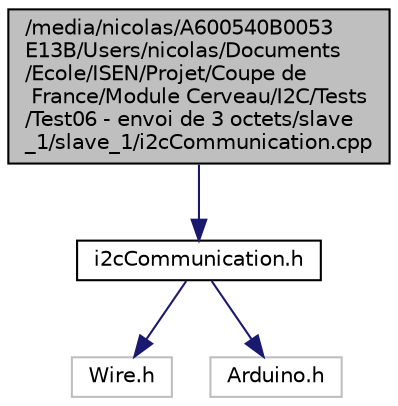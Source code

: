 digraph "/media/nicolas/A600540B0053E13B/Users/nicolas/Documents/Ecole/ISEN/Projet/Coupe de France/Module Cerveau/I2C/Tests/Test06 - envoi de 3 octets/slave_1/slave_1/i2cCommunication.cpp"
{
  edge [fontname="Helvetica",fontsize="10",labelfontname="Helvetica",labelfontsize="10"];
  node [fontname="Helvetica",fontsize="10",shape=record];
  Node1 [label="/media/nicolas/A600540B0053\lE13B/Users/nicolas/Documents\l/Ecole/ISEN/Projet/Coupe de\l France/Module Cerveau/I2C/Tests\l/Test06 - envoi de 3 octets/slave\l_1/slave_1/i2cCommunication.cpp",height=0.2,width=0.4,color="black", fillcolor="grey75", style="filled" fontcolor="black"];
  Node1 -> Node2 [color="midnightblue",fontsize="10",style="solid",fontname="Helvetica"];
  Node2 [label="i2cCommunication.h",height=0.2,width=0.4,color="black", fillcolor="white", style="filled",URL="$_module_01_cerveau_2_i2_c_2_tests_2_test06_01-_01envoi_01de_013_01octets_2slave__1_2slave__1_2i2c_communication_8h.html"];
  Node2 -> Node3 [color="midnightblue",fontsize="10",style="solid",fontname="Helvetica"];
  Node3 [label="Wire.h",height=0.2,width=0.4,color="grey75", fillcolor="white", style="filled"];
  Node2 -> Node4 [color="midnightblue",fontsize="10",style="solid",fontname="Helvetica"];
  Node4 [label="Arduino.h",height=0.2,width=0.4,color="grey75", fillcolor="white", style="filled"];
}
